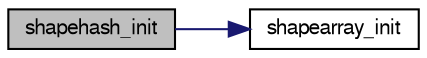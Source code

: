 digraph "shapehash_init"
{
 // LATEX_PDF_SIZE
  bgcolor="transparent";
  edge [fontname="FreeSans",fontsize="10",labelfontname="FreeSans",labelfontsize="10"];
  node [fontname="FreeSans",fontsize="10",shape=record];
  rankdir="LR";
  Node1 [label="shapehash_init",height=0.2,width=0.4,color="black", fillcolor="grey75", style="filled", fontcolor="black",tooltip="Initialisation of the hash table."];
  Node1 -> Node2 [color="midnightblue",fontsize="10",style="solid",fontname="FreeSans"];
  Node2 [label="shapearray_init",height=0.2,width=0.4,color="black",URL="$perft_8c.html#ae5093f269e33421f41b9d51868488e04",tooltip="array initialisation."];
}
